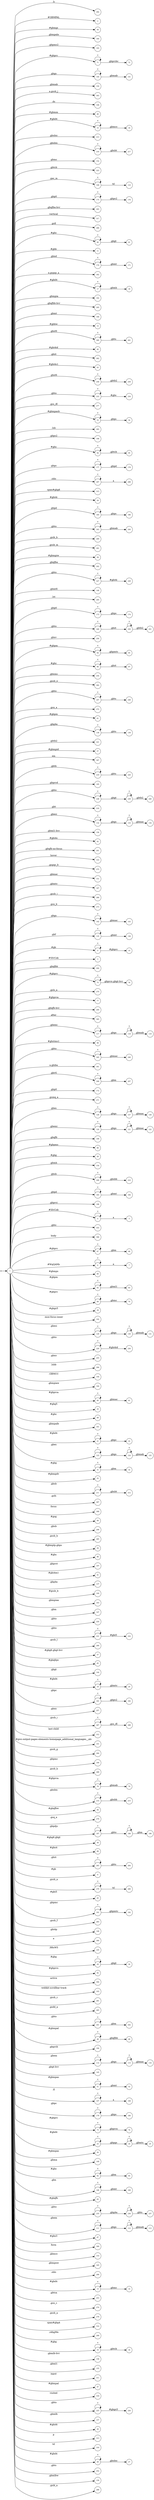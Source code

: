 digraph NFA {
  rankdir=LR;
  node [shape=circle, fontsize=10];
  __start [shape=point, label=""];
  __start -> 1;
  292 [label="292"];
  2 [label="2"];
  10 [label="10"];
  56 [label="56"];
  160 [label="160"];
  193 [label="193"];
  71 [label="71"];
  68 [label="68"];
  140 [label="140"];
  150 [label="150"];
  303 [label="303"];
  184 [label="184"];
  106 [label="106"];
  46 [label="46"];
  15 [label="15"];
  213 [label="213"];
  216 [label="216"];
  152 [label="152"];
  223 [label="223"];
  81 [label="81"];
  109 [label="109"];
  169 [label="169"];
  186 [label="186"];
  116 [label="116"];
  175 [label="175"];
  34 [label="34"];
  210 [label="210"];
  203 [label="203"];
  317 [label="317"];
  121 [label="121"];
  266 [label="266"];
  248 [label="248"];
  90 [label="90"];
  11 [label="11"];
  170 [label="170"];
  302 [label="302"];
  17 [label="17"];
  162 [label="162"];
  1 [label="1"];
  205 [label="205"];
  166 [label="166"];
  12 [label="12"];
  76 [label="76"];
  260 [label="260"];
  40 [label="40"];
  262 [label="262"];
  264 [label="264"];
  43 [label="43"];
  258 [label="258"];
  127 [label="127"];
  233 [label="233"];
  277 [label="277"];
  53 [label="53"];
  293 [label="293"];
  198 [label="198"];
  94 [label="94"];
  177 [label="177"];
  297 [label="297"];
  315 [label="315"];
  39 [label="39"];
  185 [label="185"];
  243 [label="243"];
  269 [label="269"];
  291 [label="291"];
  58 [label="58"];
  14 [label="14"];
  202 [label="202"];
  227 [label="227"];
  148 [label="148"];
  295 [label="295"];
  173 [label="173"];
  122 [label="122"];
  249 [label="249"];
  256 [label="256"];
  64 [label="64"];
  65 [label="65"];
  182 [label="182"];
  96 [label="96"];
  254 [label="254"];
  282 [label="282"];
  247 [label="247"];
  272 [label="272"];
  61 [label="61"];
  138 [label="138"];
  141 [label="141"];
  221 [label="221"];
  57 [label="57"];
  307 [label="307"];
  219 [label="219"];
  195 [label="195"];
  238 [label="238"];
  27 [label="27"];
  218 [label="218"];
  108 [label="108"];
  132 [label="132"];
  226 [label="226"];
  156 [label="156"];
  228 [label="228"];
  115 [label="115"];
  42 [label="42"];
  119 [label="119"];
  201 [label="201"];
  310 [label="310"];
  275 [label="275"];
  151 [label="151"];
  259 [label="259"];
  167 [label="167"];
  240 [label="240"];
  286 [label="286"];
  273 [label="273"];
  30 [label="30"];
  142 [label="142"];
  135 [label="135"];
  9 [label="9"];
  3 [label="3"];
  204 [label="204"];
  131 [label="131"];
  75 [label="75"];
  270 [label="270"];
  77 [label="77"];
  200 [label="200"];
  305 [label="305"];
  117 [label="117"];
  98 [label="98"];
  245 [label="245"];
  301 [label="301"];
  113 [label="113"];
  206 [label="206"];
  172 [label="172"];
  271 [label="271"];
  126 [label="126"];
  120 [label="120"];
  199 [label="199"];
  66 [label="66"];
  28 [label="28"];
  154 [label="154"];
  70 [label="70"];
  209 [label="209"];
  183 [label="183"];
  196 [label="196"];
  4 [label="4"];
  222 [label="222"];
  143 [label="143"];
  306 [label="306"];
  215 [label="215"];
  67 [label="67"];
  95 [label="95"];
  6 [label="6"];
  60 [label="60"];
  62 [label="62"];
  69 [label="69"];
  38 [label="38"];
  93 [label="93"];
  54 [label="54"];
  102 [label="102"];
  129 [label="129"];
  229 [label="229"];
  255 [label="255"];
  294 [label="294"];
  104 [label="104"];
  212 [label="212"];
  207 [label="207"];
  164 [label="164"];
  237 [label="237"];
  80 [label="80"];
  35 [label="35"];
  89 [label="89"];
  161 [label="161"];
  21 [label="21"];
  123 [label="123"];
  32 [label="32"];
  31 [label="31"];
  55 [label="55"];
  211 [label="211"];
  267 [label="267"];
  5 [label="5"];
  20 [label="20"];
  308 [label="308"];
  192 [label="192"];
  99 [label="99"];
  176 [label="176"];
  208 [label="208"];
  285 [label="285"];
  59 [label="59"];
  86 [label="86"];
  280 [label="280"];
  197 [label="197"];
  130 [label="130"];
  41 [label="41"];
  134 [label="134"];
  118 [label="118"];
  137 [label="137"];
  100 [label="100"];
  236 [label="236"];
  174 [label="174"];
  244 [label="244"];
  163 [label="163"];
  246 [label="246"];
  147 [label="147"];
  16 [label="16"];
  224 [label="224"];
  231 [label="231"];
  290 [label="290"];
  37 [label="37"];
  52 [label="52"];
  85 [label="85"];
  97 [label="97"];
  144 [label="144"];
  18 [label="18"];
  19 [label="19"];
  181 [label="181"];
  250 [label="250"];
  261 [label="261"];
  298 [label="298"];
  257 [label="257"];
  287 [label="287"];
  312 [label="312"];
  101 [label="101"];
  284 [label="284"];
  180 [label="180"];
  178 [label="178"];
  63 [label="63"];
  230 [label="230"];
  220 [label="220"];
  190 [label="190"];
  289 [label="289"];
  78 [label="78"];
  214 [label="214"];
  84 [label="84"];
  232 [label="232"];
  276 [label="276"];
  22 [label="22"];
  187 [label="187"];
  133 [label="133"];
  36 [label="36"];
  74 [label="74"];
  88 [label="88"];
  263 [label="263"];
  139 [label="139"];
  8 [label="8"];
  279 [label="279"];
  45 [label="45"];
  188 [label="188"];
  191 [label="191"];
  283 [label="283"];
  146 [label="146"];
  171 [label="171"];
  300 [label="300"];
  105 [label="105"];
  29 [label="29"];
  82 [label="82"];
  304 [label="304"];
  125 [label="125"];
  103 [label="103"];
  79 [label="79"];
  288 [label="288"];
  281 [label="281"];
  265 [label="265"];
  241 [label="241"];
  217 [label="217"];
  48 [label="48"];
  24 [label="24"];
  194 [label="194"];
  114 [label="114"];
  145 [label="145"];
  51 [label="51"];
  234 [label="234"];
  110 [label="110"];
  72 [label="72"];
  107 [label="107"];
  124 [label="124"];
  179 [label="179"];
  242 [label="242"];
  73 [label="73"];
  23 [label="23"];
  50 [label="50"];
  149 [label="149"];
  92 [label="92"];
  168 [label="168"];
  83 [label="83"];
  235 [label="235"];
  91 [label="91"];
  111 [label="111"];
  87 [label="87"];
  112 [label="112"];
  309 [label="309"];
  153 [label="153"];
  165 [label="165"];
  296 [label="296"];
  13 [label="13"];
  253 [label="253"];
  274 [label="274"];
  128 [label="128"];
  25 [label="25"];
  278 [label="278"];
  314 [label="314"];
  299 [label="299"];
  239 [label="239"];
  33 [label="33"];
  158 [label="158"];
  155 [label="155"];
  311 [label="311"];
  47 [label="47"];
  49 [label="49"];
  318 [label="318"];
  225 [label="225"];
  7 [label="7"];
  157 [label="157"];
  44 [label="44"];
  136 [label="136"];
  313 [label="313"];
  316 [label="316"];
  26 [label="26"];
  252 [label="252"];
  159 [label="159"];
  268 [label="268"];
  251 [label="251"];
  189 [label="189"];
  { node [shape=doublecircle]; 2 3 5 7 8 10 11 12 14 16 18 20 22 25 27 28 30 32 34 35 36 37 38 39 40 41 42 43 44 45 46 47 49 50 52 54 55 56 57 58 59 60 61 63 65 66 68 70 72 74 76 77 79 81 82 83 84 85 86 87 88 89 91 93 95 97 98 99 100 101 102 103 104 105 106 108 110 113 116 119 122 125 128 131 134 136 137 139 141 143 144 145 146 147 148 149 150 151 152 153 154 155 156 157 158 159 160 161 162 163 164 165 166 167 169 171 172 174 176 178 180 182 184 186 189 190 192 193 194 195 196 197 198 199 200 201 202 203 204 205 207 208 210 212 213 215 217 218 220 221 222 223 224 226 228 230 232 234 237 240 242 244 246 248 251 252 253 254 255 256 257 259 261 262 264 265 266 267 268 269 270 271 272 273 274 275 276 277 278 280 281 282 283 284 285 286 288 289 290 291 292 293 294 295 296 298 299 300 301 302 303 304 305 306 307 308 309 310 311 312 313 314 315 316 317 318 }
  1 -> 2 [label="#GBMPAL"];
  1 -> 3 [label="#SIvCob"];
  1 -> 4 [label="#SIvCob"];
  4 -> 4 [label="*"];
  4 -> 5 [label="a"];
  1 -> 6 [label="#WqQANb"];
  6 -> 6 [label="*"];
  6 -> 7 [label="a"];
  1 -> 8 [label="#gb"];
  1 -> 9 [label="#gb"];
  9 -> 9 [label="*"];
  9 -> 10 [label="#gbprc"];
  1 -> 11 [label="#gbb"];
  1 -> 12 [label="#gbbw"];
  1 -> 13 [label="#gbd4"];
  13 -> 13 [label="*"];
  13 -> 14 [label=".gbmc"];
  1 -> 15 [label="#gbd4"];
  15 -> 15 [label="*"];
  15 -> 16 [label=".gbmcc"];
  1 -> 17 [label="#gbd4"];
  17 -> 17 [label="*"];
  17 -> 18 [label=".gbmh"];
  1 -> 19 [label="#gbd4"];
  19 -> 19 [label="*"];
  19 -> 20 [label=".gbmtc"];
  1 -> 21 [label="#gbd4"];
  21 -> 21 [label="*"];
  21 -> 22 [label=".gbpc"];
  1 -> 23 [label="#gbd4"];
  23 -> 23 [label="*"];
  23 -> 24 [label=".gbpgs"];
  24 -> 24 [label="*"];
  24 -> 25 [label=".gbmtc"];
  1 -> 26 [label="#gbd4"];
  26 -> 26 [label="*"];
  26 -> 27 [label=".gbsbic"];
  1 -> 28 [label="#gbg"];
  1 -> 29 [label="#gbg"];
  29 -> 29 [label="*"];
  29 -> 30 [label=".gbgt"];
  1 -> 31 [label="#gbg"];
  31 -> 31 [label="*"];
  31 -> 32 [label=".gbm"];
  1 -> 33 [label="#gbg"];
  33 -> 33 [label="*"];
  33 -> 34 [label=".gbtcb"];
  1 -> 35 [label="#gbg5"];
  1 -> 36 [label="#gbg6.gbgt"];
  1 -> 37 [label="#gbg6.gbgt-hvr"];
  1 -> 38 [label="#gbgs5"];
  1 -> 39 [label="#gbi4i"];
  1 -> 40 [label="#gbi4id"];
  1 -> 41 [label="#gbi4m1"];
  1 -> 42 [label="#gbi4s"];
  1 -> 43 [label="#gbi4s1"];
  1 -> 44 [label="#gbi4t"];
  1 -> 45 [label="#gbi5"];
  1 -> 46 [label="#gbmm"];
  1 -> 47 [label="#gbmpal"];
  1 -> 48 [label="#gbmpal"];
  48 -> 48 [label="*"];
  48 -> 49 [label=".gbqfbb"];
  1 -> 50 [label="#gbmpas"];
  1 -> 51 [label="#gbmpas"];
  51 -> 51 [label="*"];
  51 -> 52 [label=".gbmt"];
  1 -> 53 [label="#gbmpasb"];
  53 -> 53 [label="*"];
  53 -> 54 [label=".gbps"];
  1 -> 55 [label="#gbmpdv"];
  1 -> 56 [label="#gbmpi"];
  1 -> 57 [label="#gbmpid"];
  1 -> 58 [label="#gbmpiw"];
  1 -> 59 [label="#gbmplp.gbps"];
  1 -> 60 [label="#gbmps"];
  1 -> 61 [label="#gbpm"];
  1 -> 62 [label="#gbpm"];
  62 -> 62 [label="*"];
  62 -> 63 [label=".gbml1"];
  1 -> 64 [label="#gbpm"];
  64 -> 64 [label="*"];
  64 -> 65 [label=".gbpmtc"];
  1 -> 66 [label="#gbpms"];
  1 -> 67 [label="#gbprc"];
  67 -> 67 [label="*"];
  67 -> 68 [label=".gbm"];
  1 -> 69 [label="#gbprc"];
  69 -> 69 [label="*"];
  69 -> 70 [label=".gbmc"];
  1 -> 71 [label="#gbprc"];
  71 -> 71 [label="*"];
  71 -> 72 [label=".gbprcbc"];
  1 -> 73 [label="#gbprc"];
  73 -> 73 [label="*"];
  73 -> 74 [label=".gbprcx"];
  1 -> 75 [label="#gbprc"];
  75 -> 75 [label="*"];
  75 -> 76 [label=".gbprcx.gbgt-hvr"];
  1 -> 77 [label="#gbprca"];
  1 -> 78 [label="#gbprca"];
  78 -> 78 [label="*"];
  78 -> 79 [label=".gbmab"];
  1 -> 80 [label="#gbprca"];
  80 -> 80 [label="*"];
  80 -> 81 [label=".gbmac"];
  1 -> 82 [label="#gbprcs"];
  1 -> 83 [label="#gbqfb"];
  1 -> 84 [label="#gbqfbw"];
  1 -> 85 [label="#gbqfqw"];
  1 -> 86 [label="#gbs"];
  1 -> 87 [label="#gbx3"];
  1 -> 88 [label="#gbx4"];
  1 -> 89 [label="#gbz"];
  1 -> 90 [label="#gbz"];
  90 -> 90 [label="*"];
  90 -> 91 [label=".gbgt"];
  1 -> 92 [label="#gbz"];
  92 -> 92 [label="*"];
  92 -> 93 [label=".gbm"];
  1 -> 94 [label="#gbz"];
  94 -> 94 [label="*"];
  94 -> 95 [label=".gbtcb"];
  1 -> 96 [label="#gbz"];
  96 -> 96 [label="*"];
  96 -> 97 [label=".gbzt"];
  1 -> 98 [label="#gbztms1"];
  1 -> 99 [label="#gog"];
  1 -> 100 [label="#gssb_b"];
  1 -> 101 [label="#gws-output-pages-elements-homepage_additional_languages__als"];
  1 -> 102 [label="-moz-focus-inner"];
  1 -> 103 [label="-webkit-scrollbar-track"];
  1 -> 104 [label=".GBMCC"];
  1 -> 105 [label=".H6sW5"];
  1 -> 106 [label=".ds"];
  1 -> 107 [label=".fl"];
  107 -> 107 [label="*"];
  107 -> 108 [label="a"];
  1 -> 109 [label=".gac_m"];
  109 -> 109 [label="*"];
  109 -> 110 [label="td"];
  1 -> 111 [label=".gbem"];
  111 -> 111 [label="*"];
  111 -> 112 [label=".gbgs"];
  112 -> 112 [label="*"];
  112 -> 113 [label=".gbmab"];
  1 -> 114 [label=".gbem"];
  114 -> 114 [label="*"];
  114 -> 115 [label=".gbgs"];
  115 -> 115 [label="*"];
  115 -> 116 [label=".gbmac"];
  1 -> 117 [label=".gbemi"];
  117 -> 117 [label="*"];
  117 -> 118 [label=".gbgs"];
  118 -> 118 [label="*"];
  118 -> 119 [label=".gbmab"];
  1 -> 120 [label=".gbemi"];
  120 -> 120 [label="*"];
  120 -> 121 [label=".gbgs"];
  121 -> 121 [label="*"];
  121 -> 122 [label=".gbmac"];
  1 -> 123 [label=".gbes"];
  123 -> 123 [label="*"];
  123 -> 124 [label=".gbgs"];
  124 -> 124 [label="*"];
  124 -> 125 [label=".gbmab"];
  1 -> 126 [label=".gbes"];
  126 -> 126 [label="*"];
  126 -> 127 [label=".gbgs"];
  127 -> 127 [label="*"];
  127 -> 128 [label=".gbmac"];
  1 -> 129 [label=".gbesi"];
  129 -> 129 [label="*"];
  129 -> 130 [label=".gbgs"];
  130 -> 130 [label="*"];
  130 -> 131 [label=".gbmab"];
  1 -> 132 [label=".gbesi"];
  132 -> 132 [label="*"];
  132 -> 133 [label=".gbgs"];
  133 -> 133 [label="*"];
  133 -> 134 [label=".gbmac"];
  1 -> 135 [label=".gbf"];
  135 -> 135 [label="*"];
  135 -> 136 [label=".gbmt"];
  1 -> 137 [label=".gbg4a"];
  1 -> 138 [label=".gbg4a"];
  138 -> 138 [label="*"];
  138 -> 139 [label=".gbts"];
  1 -> 140 [label=".gbgs"];
  140 -> 140 [label="*"];
  140 -> 141 [label=".gbmab"];
  1 -> 142 [label=".gbgs"];
  142 -> 142 [label="*"];
  142 -> 143 [label=".gbmac"];
  1 -> 144 [label=".gbgt"];
  1 -> 145 [label=".gbgt-hvr"];
  1 -> 146 [label=".gbi4p"];
  1 -> 147 [label=".gbm"];
  1 -> 148 [label=".gbm0l"];
  1 -> 149 [label=".gbma"];
  1 -> 150 [label=".gbmab"];
  1 -> 151 [label=".gbmac"];
  1 -> 152 [label=".gbmc"];
  1 -> 153 [label=".gbmcc"];
  1 -> 154 [label=".gbmh"];
  1 -> 155 [label=".gbml1"];
  1 -> 156 [label=".gbml1-hvr"];
  1 -> 157 [label=".gbmlb"];
  1 -> 158 [label=".gbmlb-hvr"];
  1 -> 159 [label=".gbmlbw"];
  1 -> 160 [label=".gbmpala"];
  1 -> 161 [label=".gbmpalb"];
  1 -> 162 [label=".gbmpia"];
  1 -> 163 [label=".gbmpiaa"];
  1 -> 164 [label=".gbmpiaw"];
  1 -> 165 [label=".gbmpnw"];
  1 -> 166 [label=".gbmt"];
  1 -> 167 [label=".gbmtc"];
  1 -> 168 [label=".gbn"];
  168 -> 168 [label="*"];
  168 -> 169 [label=".gbmt"];
  1 -> 170 [label=".gbnd"];
  170 -> 170 [label="*"];
  170 -> 171 [label=".gbmt"];
  1 -> 172 [label=".gbp0"];
  1 -> 173 [label=".gbp0"];
  173 -> 173 [label="*"];
  173 -> 174 [label=".gbps"];
  1 -> 175 [label=".gbp0"];
  175 -> 175 [label="*"];
  175 -> 176 [label=".gbps2"];
  1 -> 177 [label=".gbpc"];
  177 -> 177 [label="*"];
  177 -> 178 [label=".gbpd"];
  1 -> 179 [label=".gbpc"];
  179 -> 179 [label="*"];
  179 -> 180 [label=".gbps"];
  1 -> 181 [label=".gbpc"];
  181 -> 181 [label="*"];
  181 -> 182 [label=".gbps2"];
  1 -> 183 [label=".gbpd"];
  183 -> 183 [label="*"];
  183 -> 184 [label=".gbmt"];
  1 -> 185 [label=".gbpd"];
  185 -> 185 [label="*"];
  185 -> 186 [label=".gbps"];
  1 -> 187 [label=".gbpdjs"];
  187 -> 187 [label="*"];
  187 -> 188 [label=".gbto"];
  188 -> 188 [label="*"];
  188 -> 189 [label=".gbm"];
  1 -> 190 [label=".gbpmc"];
  1 -> 191 [label=".gbpmc"];
  191 -> 191 [label="*"];
  191 -> 192 [label=".gbpmtc"];
  1 -> 193 [label=".gbpms2"];
  1 -> 194 [label=".gbprcb"];
  1 -> 195 [label=".gbprcd"];
  1 -> 196 [label=".gbprci"];
  1 -> 197 [label=".gbprct"];
  1 -> 198 [label=".gbps2"];
  1 -> 199 [label=".gbqfb"];
  1 -> 200 [label=".gbqfb-hvr"];
  1 -> 201 [label=".gbqfb-no-focus"];
  1 -> 202 [label=".gbqfba"];
  1 -> 203 [label=".gbqfba-hvr"];
  1 -> 204 [label=".gbqfbb"];
  1 -> 205 [label=".gbqfbb-hvr"];
  1 -> 206 [label=".gbrtl"];
  206 -> 206 [label="*"];
  206 -> 207 [label=".gbm"];
  1 -> 208 [label=".gbsb"];
  1 -> 209 [label=".gbsb"];
  209 -> 209 [label="*"];
  209 -> 210 [label=".gbsbb"];
  1 -> 211 [label=".gbsb"];
  211 -> 211 [label="*"];
  211 -> 212 [label=".gbsbt"];
  1 -> 213 [label=".gbsbic"];
  1 -> 214 [label=".gbsbis"];
  214 -> 214 [label="*"];
  214 -> 215 [label=".gbsbb"];
  1 -> 216 [label=".gbsbis"];
  216 -> 216 [label="*"];
  216 -> 217 [label=".gbsbt"];
  1 -> 218 [label=".gbt"];
  1 -> 219 [label=".gbtb"];
  219 -> 219 [label="*"];
  219 -> 220 [label=".gbts"];
  1 -> 221 [label=".gbtb2"];
  1 -> 222 [label=".gbtc"];
  1 -> 223 [label=".gbtcb"];
  1 -> 224 [label=".gbto"];
  1 -> 225 [label=".gbto"];
  225 -> 225 [label="*"];
  225 -> 226 [label="#gbgs5"];
  1 -> 227 [label=".gbto"];
  227 -> 227 [label="*"];
  227 -> 228 [label="#gbi4i"];
  1 -> 229 [label=".gbto"];
  229 -> 229 [label="*"];
  229 -> 230 [label="#gbi4id"];
  1 -> 231 [label=".gbto"];
  231 -> 231 [label="*"];
  231 -> 232 [label="#gbi5"];
  1 -> 233 [label=".gbto"];
  233 -> 233 [label="*"];
  233 -> 234 [label="#gbs"];
  1 -> 235 [label=".gbto"];
  235 -> 235 [label="*"];
  235 -> 236 [label=".gbg4a"];
  236 -> 236 [label="*"];
  236 -> 237 [label=".gbts"];
  1 -> 238 [label=".gbto"];
  238 -> 238 [label="*"];
  238 -> 239 [label=".gbgt"];
  239 -> 239 [label="*"];
  239 -> 240 [label=".gbtb2"];
  1 -> 241 [label=".gbto"];
  241 -> 241 [label="*"];
  241 -> 242 [label=".gbm"];
  1 -> 243 [label=".gbto"];
  243 -> 243 [label="*"];
  243 -> 244 [label=".gbmab"];
  1 -> 245 [label=".gbto"];
  245 -> 245 [label="*"];
  245 -> 246 [label=".gbmac"];
  1 -> 247 [label=".gbto"];
  247 -> 247 [label="*"];
  247 -> 248 [label=".gbts"];
  1 -> 249 [label=".gbto"];
  249 -> 249 [label="*"];
  249 -> 250 [label=".gbzt"];
  250 -> 250 [label="*"];
  250 -> 251 [label=".gbtb2"];
  1 -> 252 [label=".gbts"];
  1 -> 253 [label=".gbtsa"];
  1 -> 254 [label=".gbxms"];
  1 -> 255 [label=".gbxo"];
  1 -> 256 [label=".gbxv"];
  1 -> 257 [label=".gbxx"];
  1 -> 258 [label=".gbz0l"];
  258 -> 258 [label="*"];
  258 -> 259 [label=".gbtb2"];
  1 -> 260 [label=".gbz0l"];
  260 -> 260 [label="*"];
  260 -> 261 [label=".gbts"];
  1 -> 262 [label=".gbzt"];
  1 -> 263 [label=".gbzt"];
  263 -> 263 [label="*"];
  263 -> 264 [label=".gbts"];
  1 -> 265 [label=".gsdd_a"];
  1 -> 266 [label=".gsfi"];
  1 -> 267 [label=".gsfs"];
  1 -> 268 [label=".gsib_a"];
  1 -> 269 [label=".gsib_b"];
  1 -> 270 [label=".gsls_a"];
  1 -> 271 [label=".gsmq_a"];
  1 -> 272 [label=".gsn_a"];
  1 -> 273 [label=".gsn_b"];
  1 -> 274 [label=".gsn_c"];
  1 -> 275 [label=".gspqs_b"];
  1 -> 276 [label=".gsq_a"];
  1 -> 277 [label=".gss_ifl"];
  1 -> 278 [label=".gssb_a"];
  1 -> 279 [label=".gssb_a"];
  279 -> 279 [label="*"];
  279 -> 280 [label="td"];
  1 -> 281 [label=".gssb_c"];
  1 -> 282 [label=".gssb_e"];
  1 -> 283 [label=".gssb_f"];
  1 -> 284 [label=".gssb_g"];
  1 -> 285 [label=".gssb_h"];
  1 -> 286 [label=".gssb_i"];
  1 -> 287 [label=".gssb_i"];
  287 -> 287 [label="*"];
  287 -> 288 [label=".gss_ifl"];
  1 -> 289 [label=".gssb_k"];
  1 -> 290 [label=".gssb_l"];
  1 -> 291 [label=".gssb_m"];
  1 -> 292 [label=".h"];
  1 -> 293 [label=".lsb"];
  1 -> 294 [label=".lsbb"];
  1 -> 295 [label=".lst"];
  1 -> 296 [label=".sblc"];
  1 -> 297 [label=".sblc"];
  297 -> 297 [label="*"];
  297 -> 298 [label="a"];
  1 -> 299 [label=".z4hgWe"];
  1 -> 300 [label="a"];
  1 -> 301 [label="a.gbiba"];
  1 -> 302 [label="a.gspqs_a"];
  1 -> 303 [label="a.gssb_j"];
  1 -> 304 [label="active"];
  1 -> 305 [label="after"];
  1 -> 306 [label="body"];
  1 -> 307 [label="em"];
  1 -> 308 [label="focus"];
  1 -> 309 [label="form"];
  1 -> 310 [label="hover"];
  1 -> 311 [label="input"];
  1 -> 312 [label="last-child"];
  1 -> 313 [label="p"];
  1 -> 314 [label="span#gbg4"];
  1 -> 315 [label="span#gbg6"];
  1 -> 316 [label="td"];
  1 -> 317 [label="vertical"];
  1 -> 318 [label="visited"];
}

